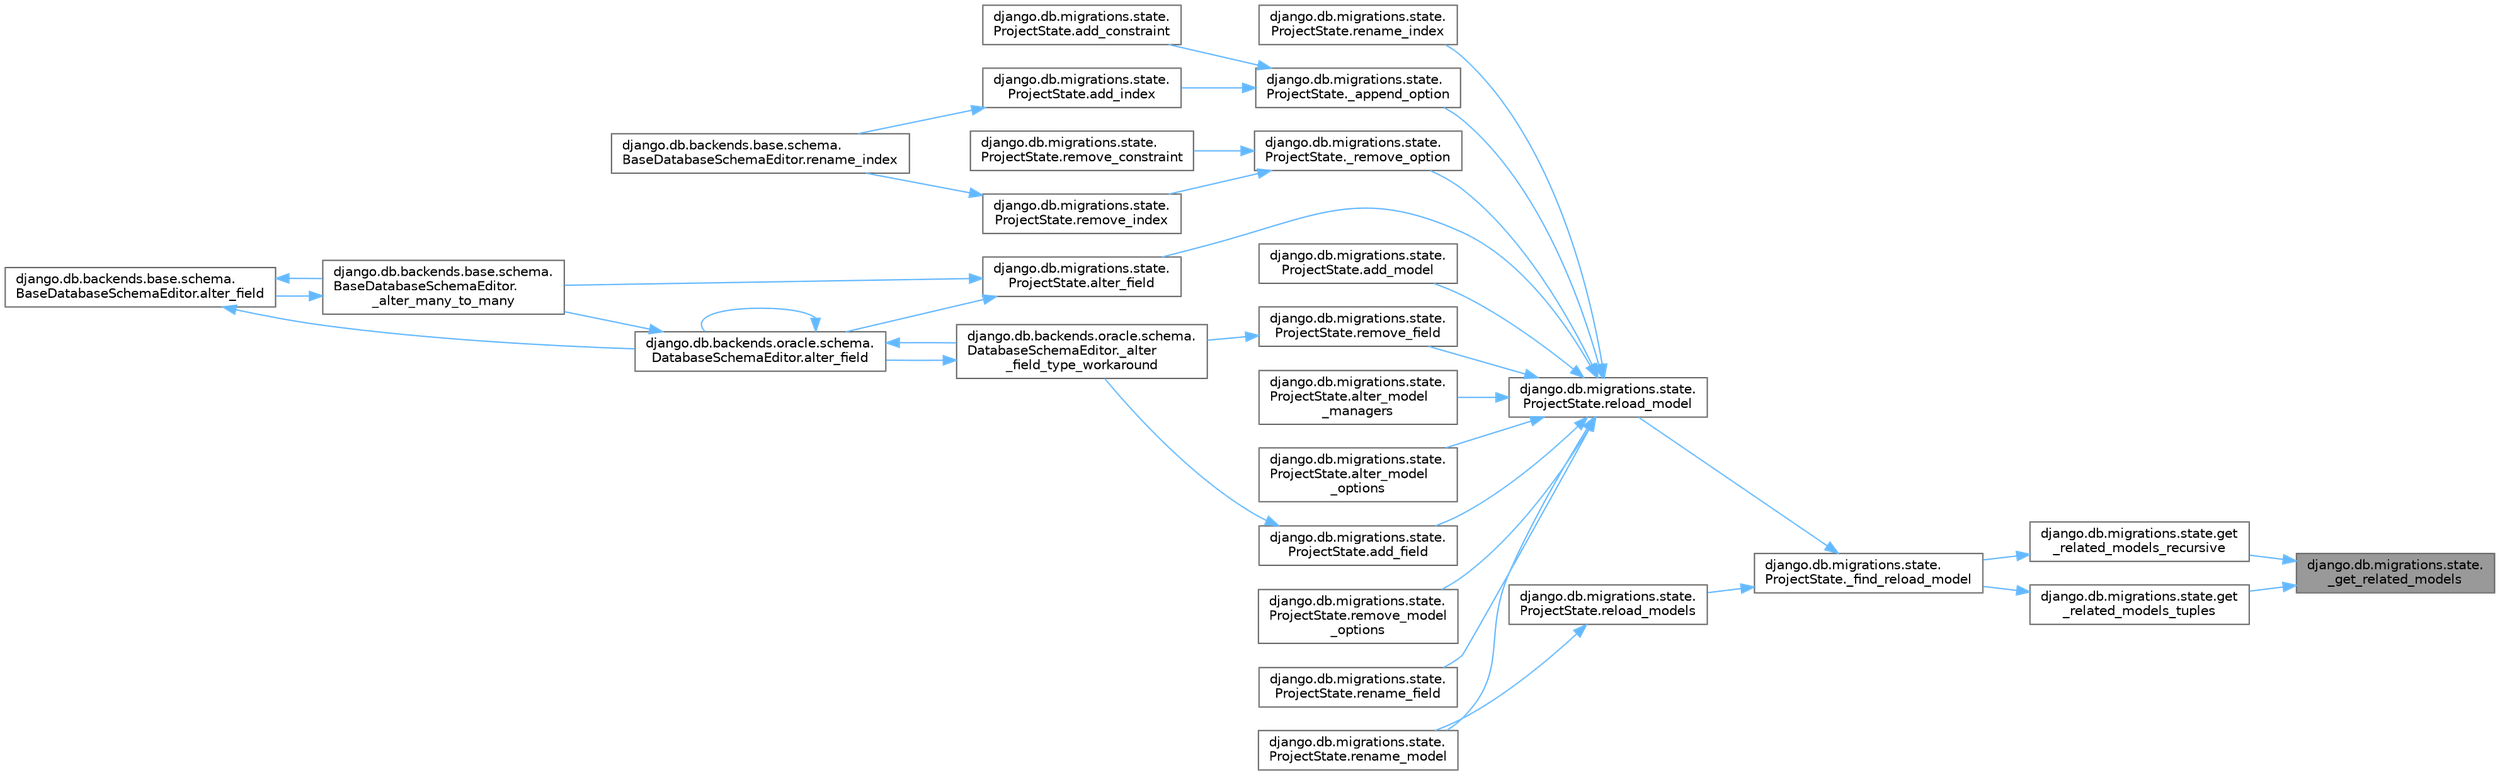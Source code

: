 digraph "django.db.migrations.state._get_related_models"
{
 // LATEX_PDF_SIZE
  bgcolor="transparent";
  edge [fontname=Helvetica,fontsize=10,labelfontname=Helvetica,labelfontsize=10];
  node [fontname=Helvetica,fontsize=10,shape=box,height=0.2,width=0.4];
  rankdir="RL";
  Node1 [id="Node000001",label="django.db.migrations.state.\l_get_related_models",height=0.2,width=0.4,color="gray40", fillcolor="grey60", style="filled", fontcolor="black",tooltip=" "];
  Node1 -> Node2 [id="edge1_Node000001_Node000002",dir="back",color="steelblue1",style="solid",tooltip=" "];
  Node2 [id="Node000002",label="django.db.migrations.state.get\l_related_models_recursive",height=0.2,width=0.4,color="grey40", fillcolor="white", style="filled",URL="$namespacedjango_1_1db_1_1migrations_1_1state.html#ae120ef0842597f4fb4f52db6be117ac6",tooltip=" "];
  Node2 -> Node3 [id="edge2_Node000002_Node000003",dir="back",color="steelblue1",style="solid",tooltip=" "];
  Node3 [id="Node000003",label="django.db.migrations.state.\lProjectState._find_reload_model",height=0.2,width=0.4,color="grey40", fillcolor="white", style="filled",URL="$classdjango_1_1db_1_1migrations_1_1state_1_1_project_state.html#a782fc6ac596d2c06dac72d3db2033e09",tooltip=" "];
  Node3 -> Node4 [id="edge3_Node000003_Node000004",dir="back",color="steelblue1",style="solid",tooltip=" "];
  Node4 [id="Node000004",label="django.db.migrations.state.\lProjectState.reload_model",height=0.2,width=0.4,color="grey40", fillcolor="white", style="filled",URL="$classdjango_1_1db_1_1migrations_1_1state_1_1_project_state.html#a63b9c4c74e5f04f26eb04b2b86d7551f",tooltip=" "];
  Node4 -> Node5 [id="edge4_Node000004_Node000005",dir="back",color="steelblue1",style="solid",tooltip=" "];
  Node5 [id="Node000005",label="django.db.migrations.state.\lProjectState._append_option",height=0.2,width=0.4,color="grey40", fillcolor="white", style="filled",URL="$classdjango_1_1db_1_1migrations_1_1state_1_1_project_state.html#ab160c43340b7b1a450dbac432401caa7",tooltip=" "];
  Node5 -> Node6 [id="edge5_Node000005_Node000006",dir="back",color="steelblue1",style="solid",tooltip=" "];
  Node6 [id="Node000006",label="django.db.migrations.state.\lProjectState.add_constraint",height=0.2,width=0.4,color="grey40", fillcolor="white", style="filled",URL="$classdjango_1_1db_1_1migrations_1_1state_1_1_project_state.html#abb3bd8cedef04a580ae62242b006e709",tooltip=" "];
  Node5 -> Node7 [id="edge6_Node000005_Node000007",dir="back",color="steelblue1",style="solid",tooltip=" "];
  Node7 [id="Node000007",label="django.db.migrations.state.\lProjectState.add_index",height=0.2,width=0.4,color="grey40", fillcolor="white", style="filled",URL="$classdjango_1_1db_1_1migrations_1_1state_1_1_project_state.html#ac66c75e82d2bd4d95602959082d32d90",tooltip=" "];
  Node7 -> Node8 [id="edge7_Node000007_Node000008",dir="back",color="steelblue1",style="solid",tooltip=" "];
  Node8 [id="Node000008",label="django.db.backends.base.schema.\lBaseDatabaseSchemaEditor.rename_index",height=0.2,width=0.4,color="grey40", fillcolor="white", style="filled",URL="$classdjango_1_1db_1_1backends_1_1base_1_1schema_1_1_base_database_schema_editor.html#a8e3b9af9743243db37771266a61f11e2",tooltip=" "];
  Node4 -> Node9 [id="edge8_Node000004_Node000009",dir="back",color="steelblue1",style="solid",tooltip=" "];
  Node9 [id="Node000009",label="django.db.migrations.state.\lProjectState._remove_option",height=0.2,width=0.4,color="grey40", fillcolor="white", style="filled",URL="$classdjango_1_1db_1_1migrations_1_1state_1_1_project_state.html#a775e9bbdc240c1355118c3a69f78aaaf",tooltip=" "];
  Node9 -> Node10 [id="edge9_Node000009_Node000010",dir="back",color="steelblue1",style="solid",tooltip=" "];
  Node10 [id="Node000010",label="django.db.migrations.state.\lProjectState.remove_constraint",height=0.2,width=0.4,color="grey40", fillcolor="white", style="filled",URL="$classdjango_1_1db_1_1migrations_1_1state_1_1_project_state.html#a5a9d01bf55746e4d9481edca972db623",tooltip=" "];
  Node9 -> Node11 [id="edge10_Node000009_Node000011",dir="back",color="steelblue1",style="solid",tooltip=" "];
  Node11 [id="Node000011",label="django.db.migrations.state.\lProjectState.remove_index",height=0.2,width=0.4,color="grey40", fillcolor="white", style="filled",URL="$classdjango_1_1db_1_1migrations_1_1state_1_1_project_state.html#af7034c646615057f806a49a19179e4e6",tooltip=" "];
  Node11 -> Node8 [id="edge11_Node000011_Node000008",dir="back",color="steelblue1",style="solid",tooltip=" "];
  Node4 -> Node12 [id="edge12_Node000004_Node000012",dir="back",color="steelblue1",style="solid",tooltip=" "];
  Node12 [id="Node000012",label="django.db.migrations.state.\lProjectState.add_field",height=0.2,width=0.4,color="grey40", fillcolor="white", style="filled",URL="$classdjango_1_1db_1_1migrations_1_1state_1_1_project_state.html#a05867e83b921067934002ceac52dcbe4",tooltip=" "];
  Node12 -> Node13 [id="edge13_Node000012_Node000013",dir="back",color="steelblue1",style="solid",tooltip=" "];
  Node13 [id="Node000013",label="django.db.backends.oracle.schema.\lDatabaseSchemaEditor._alter\l_field_type_workaround",height=0.2,width=0.4,color="grey40", fillcolor="white", style="filled",URL="$classdjango_1_1db_1_1backends_1_1oracle_1_1schema_1_1_database_schema_editor.html#a78bc314f7e1030c1ef072c72a185ebd5",tooltip=" "];
  Node13 -> Node14 [id="edge14_Node000013_Node000014",dir="back",color="steelblue1",style="solid",tooltip=" "];
  Node14 [id="Node000014",label="django.db.backends.oracle.schema.\lDatabaseSchemaEditor.alter_field",height=0.2,width=0.4,color="grey40", fillcolor="white", style="filled",URL="$classdjango_1_1db_1_1backends_1_1oracle_1_1schema_1_1_database_schema_editor.html#abeddc040d6a7af1ca57aee72ee85784f",tooltip=" "];
  Node14 -> Node13 [id="edge15_Node000014_Node000013",dir="back",color="steelblue1",style="solid",tooltip=" "];
  Node14 -> Node15 [id="edge16_Node000014_Node000015",dir="back",color="steelblue1",style="solid",tooltip=" "];
  Node15 [id="Node000015",label="django.db.backends.base.schema.\lBaseDatabaseSchemaEditor.\l_alter_many_to_many",height=0.2,width=0.4,color="grey40", fillcolor="white", style="filled",URL="$classdjango_1_1db_1_1backends_1_1base_1_1schema_1_1_base_database_schema_editor.html#a9774e6eb9ebfca5a149ac43b84a5ce33",tooltip=" "];
  Node15 -> Node16 [id="edge17_Node000015_Node000016",dir="back",color="steelblue1",style="solid",tooltip=" "];
  Node16 [id="Node000016",label="django.db.backends.base.schema.\lBaseDatabaseSchemaEditor.alter_field",height=0.2,width=0.4,color="grey40", fillcolor="white", style="filled",URL="$classdjango_1_1db_1_1backends_1_1base_1_1schema_1_1_base_database_schema_editor.html#ab1e8119bc95148d911edd2b67ff9f6bd",tooltip=" "];
  Node16 -> Node15 [id="edge18_Node000016_Node000015",dir="back",color="steelblue1",style="solid",tooltip=" "];
  Node16 -> Node14 [id="edge19_Node000016_Node000014",dir="back",color="steelblue1",style="solid",tooltip=" "];
  Node14 -> Node14 [id="edge20_Node000014_Node000014",dir="back",color="steelblue1",style="solid",tooltip=" "];
  Node4 -> Node17 [id="edge21_Node000004_Node000017",dir="back",color="steelblue1",style="solid",tooltip=" "];
  Node17 [id="Node000017",label="django.db.migrations.state.\lProjectState.add_model",height=0.2,width=0.4,color="grey40", fillcolor="white", style="filled",URL="$classdjango_1_1db_1_1migrations_1_1state_1_1_project_state.html#a2e8c5be145cf53006522f33c9086bfe3",tooltip=" "];
  Node4 -> Node18 [id="edge22_Node000004_Node000018",dir="back",color="steelblue1",style="solid",tooltip=" "];
  Node18 [id="Node000018",label="django.db.migrations.state.\lProjectState.alter_field",height=0.2,width=0.4,color="grey40", fillcolor="white", style="filled",URL="$classdjango_1_1db_1_1migrations_1_1state_1_1_project_state.html#a93a8146435cbda7708078fe2afca98b3",tooltip=" "];
  Node18 -> Node15 [id="edge23_Node000018_Node000015",dir="back",color="steelblue1",style="solid",tooltip=" "];
  Node18 -> Node14 [id="edge24_Node000018_Node000014",dir="back",color="steelblue1",style="solid",tooltip=" "];
  Node4 -> Node19 [id="edge25_Node000004_Node000019",dir="back",color="steelblue1",style="solid",tooltip=" "];
  Node19 [id="Node000019",label="django.db.migrations.state.\lProjectState.alter_model\l_managers",height=0.2,width=0.4,color="grey40", fillcolor="white", style="filled",URL="$classdjango_1_1db_1_1migrations_1_1state_1_1_project_state.html#a855ef2f950fdad652a4c6215d5b078c3",tooltip=" "];
  Node4 -> Node20 [id="edge26_Node000004_Node000020",dir="back",color="steelblue1",style="solid",tooltip=" "];
  Node20 [id="Node000020",label="django.db.migrations.state.\lProjectState.alter_model\l_options",height=0.2,width=0.4,color="grey40", fillcolor="white", style="filled",URL="$classdjango_1_1db_1_1migrations_1_1state_1_1_project_state.html#ac7bca356984e2880bf15c74a93fbcc3e",tooltip=" "];
  Node4 -> Node21 [id="edge27_Node000004_Node000021",dir="back",color="steelblue1",style="solid",tooltip=" "];
  Node21 [id="Node000021",label="django.db.migrations.state.\lProjectState.remove_field",height=0.2,width=0.4,color="grey40", fillcolor="white", style="filled",URL="$classdjango_1_1db_1_1migrations_1_1state_1_1_project_state.html#af3db44ceff72f96fa1dfeb408af5700e",tooltip=" "];
  Node21 -> Node13 [id="edge28_Node000021_Node000013",dir="back",color="steelblue1",style="solid",tooltip=" "];
  Node4 -> Node22 [id="edge29_Node000004_Node000022",dir="back",color="steelblue1",style="solid",tooltip=" "];
  Node22 [id="Node000022",label="django.db.migrations.state.\lProjectState.remove_model\l_options",height=0.2,width=0.4,color="grey40", fillcolor="white", style="filled",URL="$classdjango_1_1db_1_1migrations_1_1state_1_1_project_state.html#ac763572c9409ff32918ff4cfbee4118e",tooltip=" "];
  Node4 -> Node23 [id="edge30_Node000004_Node000023",dir="back",color="steelblue1",style="solid",tooltip=" "];
  Node23 [id="Node000023",label="django.db.migrations.state.\lProjectState.rename_field",height=0.2,width=0.4,color="grey40", fillcolor="white", style="filled",URL="$classdjango_1_1db_1_1migrations_1_1state_1_1_project_state.html#a7c3257f6f256429ef201e56e0251923d",tooltip=" "];
  Node4 -> Node24 [id="edge31_Node000004_Node000024",dir="back",color="steelblue1",style="solid",tooltip=" "];
  Node24 [id="Node000024",label="django.db.migrations.state.\lProjectState.rename_index",height=0.2,width=0.4,color="grey40", fillcolor="white", style="filled",URL="$classdjango_1_1db_1_1migrations_1_1state_1_1_project_state.html#a85e3f5e898b29ae9d4b83154d097ab10",tooltip=" "];
  Node4 -> Node25 [id="edge32_Node000004_Node000025",dir="back",color="steelblue1",style="solid",tooltip=" "];
  Node25 [id="Node000025",label="django.db.migrations.state.\lProjectState.rename_model",height=0.2,width=0.4,color="grey40", fillcolor="white", style="filled",URL="$classdjango_1_1db_1_1migrations_1_1state_1_1_project_state.html#a0bf710eecfdd37944cbedf11d128bcec",tooltip=" "];
  Node3 -> Node26 [id="edge33_Node000003_Node000026",dir="back",color="steelblue1",style="solid",tooltip=" "];
  Node26 [id="Node000026",label="django.db.migrations.state.\lProjectState.reload_models",height=0.2,width=0.4,color="grey40", fillcolor="white", style="filled",URL="$classdjango_1_1db_1_1migrations_1_1state_1_1_project_state.html#a71849b3a38a4576b36f0fad3e35e7934",tooltip=" "];
  Node26 -> Node25 [id="edge34_Node000026_Node000025",dir="back",color="steelblue1",style="solid",tooltip=" "];
  Node1 -> Node27 [id="edge35_Node000001_Node000027",dir="back",color="steelblue1",style="solid",tooltip=" "];
  Node27 [id="Node000027",label="django.db.migrations.state.get\l_related_models_tuples",height=0.2,width=0.4,color="grey40", fillcolor="white", style="filled",URL="$namespacedjango_1_1db_1_1migrations_1_1state.html#a72f8e30326ac4fd3504da6da5f08a3fe",tooltip=" "];
  Node27 -> Node3 [id="edge36_Node000027_Node000003",dir="back",color="steelblue1",style="solid",tooltip=" "];
}
